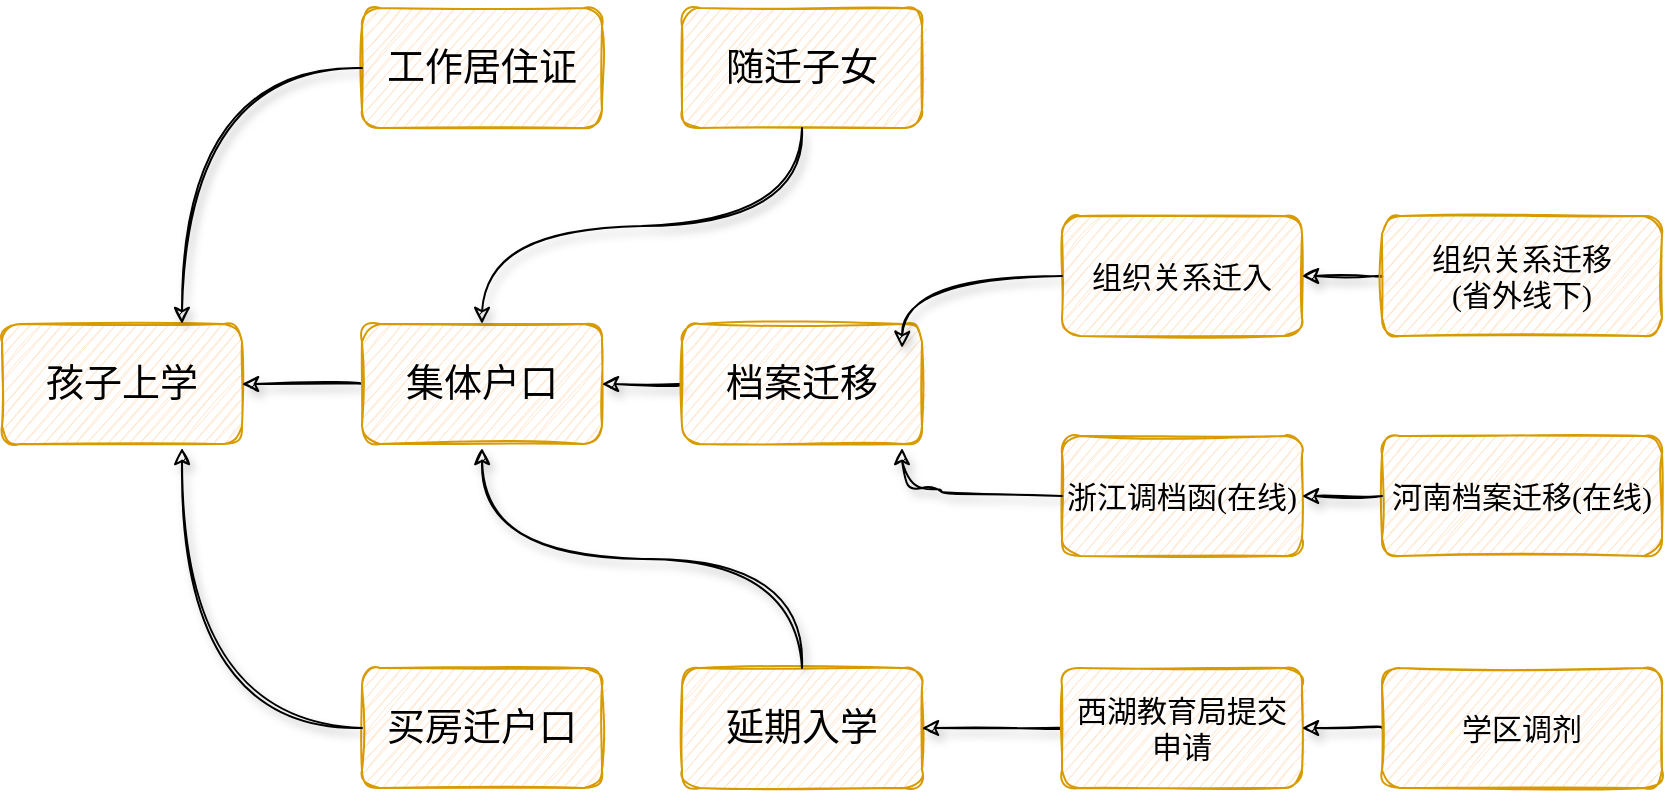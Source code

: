 <mxfile version="14.6.13" type="github">
  <diagram id="_ODWB8BumkOZca47GPxX" name="Page-1">
    <mxGraphModel dx="1554" dy="894" grid="1" gridSize="10" guides="1" tooltips="1" connect="1" arrows="1" fold="1" page="1" pageScale="1" pageWidth="827" pageHeight="1169" math="0" shadow="0">
      <root>
        <mxCell id="0" />
        <mxCell id="1" parent="0" />
        <mxCell id="ugiH6TGGhjAoWa2DUjsl-12" value="" style="group;sketch=1;shadow=1;fontFamily=Long Cang;fontSource=https%3A%2F%2Ffonts.googleapis.com%2Fcss%3Ffamily%3DLong%2BCang;fontSize=19;" vertex="1" connectable="0" parent="1">
          <mxGeometry x="260" y="50" width="280" height="60" as="geometry" />
        </mxCell>
        <mxCell id="ugiH6TGGhjAoWa2DUjsl-1" value="工作居住证" style="rounded=1;whiteSpace=wrap;html=1;sketch=1;shadow=0;fillColor=#ffe6cc;strokeColor=#d79b00;fontFamily=Long Cang;fontSource=https%3A%2F%2Ffonts.googleapis.com%2Fcss%3Ffamily%3DLong%2BCang;fontSize=19;" vertex="1" parent="ugiH6TGGhjAoWa2DUjsl-12">
          <mxGeometry width="120" height="60" as="geometry" />
        </mxCell>
        <mxCell id="ugiH6TGGhjAoWa2DUjsl-5" value="随迁子女" style="rounded=1;whiteSpace=wrap;html=1;sketch=1;shadow=0;fillColor=#ffe6cc;strokeColor=#d79b00;fontFamily=Long Cang;fontSource=https%3A%2F%2Ffonts.googleapis.com%2Fcss%3Ffamily%3DLong%2BCang;fontSize=19;" vertex="1" parent="ugiH6TGGhjAoWa2DUjsl-12">
          <mxGeometry x="160" width="120" height="60" as="geometry" />
        </mxCell>
        <mxCell id="ugiH6TGGhjAoWa2DUjsl-13" value="" style="group;sketch=1;shadow=1;fontFamily=Long Cang;fontSource=https%3A%2F%2Ffonts.googleapis.com%2Fcss%3Ffamily%3DLong%2BCang;fontSize=15;" vertex="1" connectable="0" parent="1">
          <mxGeometry x="260" y="380" width="470" height="60" as="geometry" />
        </mxCell>
        <mxCell id="ugiH6TGGhjAoWa2DUjsl-3" value="买房迁户口" style="rounded=1;whiteSpace=wrap;html=1;sketch=1;shadow=0;fillColor=#ffe6cc;strokeColor=#d79b00;fontFamily=Long Cang;fontSource=https%3A%2F%2Ffonts.googleapis.com%2Fcss%3Ffamily%3DLong%2BCang;fontSize=19;" vertex="1" parent="ugiH6TGGhjAoWa2DUjsl-13">
          <mxGeometry width="120" height="60" as="geometry" />
        </mxCell>
        <mxCell id="ugiH6TGGhjAoWa2DUjsl-10" value="延期入学" style="rounded=1;whiteSpace=wrap;html=1;sketch=1;shadow=0;fillColor=#ffe6cc;strokeColor=#d79b00;fontFamily=Long Cang;fontSource=https%3A%2F%2Ffonts.googleapis.com%2Fcss%3Ffamily%3DLong%2BCang;fontSize=19;" vertex="1" parent="ugiH6TGGhjAoWa2DUjsl-13">
          <mxGeometry x="160" width="120" height="60" as="geometry" />
        </mxCell>
        <mxCell id="ugiH6TGGhjAoWa2DUjsl-30" style="edgeStyle=orthogonalEdgeStyle;curved=1;sketch=1;orthogonalLoop=1;jettySize=auto;html=1;exitX=0;exitY=0.5;exitDx=0;exitDy=0;entryX=1;entryY=0.5;entryDx=0;entryDy=0;shadow=1;fontFamily=Long Cang;fontSource=https%3A%2F%2Ffonts.googleapis.com%2Fcss%3Ffamily%3DLong%2BCang;fontSize=15;" edge="1" parent="ugiH6TGGhjAoWa2DUjsl-13" source="ugiH6TGGhjAoWa2DUjsl-11" target="ugiH6TGGhjAoWa2DUjsl-10">
          <mxGeometry relative="1" as="geometry" />
        </mxCell>
        <mxCell id="ugiH6TGGhjAoWa2DUjsl-11" value="西湖教育局提交申请" style="rounded=1;whiteSpace=wrap;html=1;sketch=1;shadow=0;fillColor=#ffe6cc;strokeColor=#d79b00;fontFamily=Long Cang;fontSource=https%3A%2F%2Ffonts.googleapis.com%2Fcss%3Ffamily%3DLong%2BCang;fontSize=15;" vertex="1" parent="ugiH6TGGhjAoWa2DUjsl-13">
          <mxGeometry x="350" width="120" height="60" as="geometry" />
        </mxCell>
        <mxCell id="ugiH6TGGhjAoWa2DUjsl-17" value="" style="group;sketch=1;shadow=0;rounded=1;fontFamily=Long Cang;fontSource=https%3A%2F%2Ffonts.googleapis.com%2Fcss%3Ffamily%3DLong%2BCang;fontSize=15;" vertex="1" connectable="0" parent="1">
          <mxGeometry x="80" y="154" width="830" height="170" as="geometry" />
        </mxCell>
        <mxCell id="qahCVuULd8YU8BJdX_iV-1" value="孩子上学" style="rounded=1;whiteSpace=wrap;html=1;sketch=1;shadow=0;fillColor=#ffe6cc;strokeColor=#d79b00;fontFamily=Long Cang;fontSource=https%3A%2F%2Ffonts.googleapis.com%2Fcss%3Ffamily%3DLong%2BCang;fontSize=19;" parent="ugiH6TGGhjAoWa2DUjsl-17" vertex="1">
          <mxGeometry y="54" width="120" height="60" as="geometry" />
        </mxCell>
        <mxCell id="ugiH6TGGhjAoWa2DUjsl-20" style="edgeStyle=orthogonalEdgeStyle;curved=1;sketch=1;orthogonalLoop=1;jettySize=auto;html=1;exitX=0;exitY=0.5;exitDx=0;exitDy=0;shadow=1;fontFamily=Long Cang;fontSource=https%3A%2F%2Ffonts.googleapis.com%2Fcss%3Ffamily%3DLong%2BCang;fontSize=19;" edge="1" parent="ugiH6TGGhjAoWa2DUjsl-17" source="ugiH6TGGhjAoWa2DUjsl-2" target="qahCVuULd8YU8BJdX_iV-1">
          <mxGeometry relative="1" as="geometry" />
        </mxCell>
        <mxCell id="ugiH6TGGhjAoWa2DUjsl-2" value="集体户口" style="rounded=1;whiteSpace=wrap;html=1;sketch=1;shadow=0;fillColor=#ffe6cc;strokeColor=#d79b00;fontFamily=Long Cang;fontSource=https%3A%2F%2Ffonts.googleapis.com%2Fcss%3Ffamily%3DLong%2BCang;fontSize=19;" vertex="1" parent="ugiH6TGGhjAoWa2DUjsl-17">
          <mxGeometry x="180" y="54" width="120" height="60" as="geometry" />
        </mxCell>
        <mxCell id="ugiH6TGGhjAoWa2DUjsl-21" style="edgeStyle=orthogonalEdgeStyle;curved=1;sketch=1;orthogonalLoop=1;jettySize=auto;html=1;exitX=0;exitY=0.5;exitDx=0;exitDy=0;shadow=1;fontFamily=Long Cang;fontSource=https%3A%2F%2Ffonts.googleapis.com%2Fcss%3Ffamily%3DLong%2BCang;fontSize=19;" edge="1" parent="ugiH6TGGhjAoWa2DUjsl-17" source="ugiH6TGGhjAoWa2DUjsl-4" target="ugiH6TGGhjAoWa2DUjsl-2">
          <mxGeometry relative="1" as="geometry" />
        </mxCell>
        <mxCell id="ugiH6TGGhjAoWa2DUjsl-4" value="档案迁移" style="rounded=1;whiteSpace=wrap;html=1;sketch=1;shadow=0;fillColor=#ffe6cc;strokeColor=#d79b00;fontFamily=Long Cang;fontSource=https%3A%2F%2Ffonts.googleapis.com%2Fcss%3Ffamily%3DLong%2BCang;fontSize=19;" vertex="1" parent="ugiH6TGGhjAoWa2DUjsl-17">
          <mxGeometry x="340" y="54" width="120" height="60" as="geometry" />
        </mxCell>
        <mxCell id="ugiH6TGGhjAoWa2DUjsl-16" value="" style="group;sketch=1;shadow=1;fontFamily=Long Cang;fontSource=https%3A%2F%2Ffonts.googleapis.com%2Fcss%3Ffamily%3DLong%2BCang;fontSize=15;" vertex="1" connectable="0" parent="ugiH6TGGhjAoWa2DUjsl-17">
          <mxGeometry x="530" width="300" height="170" as="geometry" />
        </mxCell>
        <mxCell id="ugiH6TGGhjAoWa2DUjsl-14" value="" style="group;sketch=1;shadow=1;fontFamily=Long Cang;fontSource=https%3A%2F%2Ffonts.googleapis.com%2Fcss%3Ffamily%3DLong%2BCang;fontSize=15;" vertex="1" connectable="0" parent="ugiH6TGGhjAoWa2DUjsl-16">
          <mxGeometry width="300" height="60" as="geometry" />
        </mxCell>
        <mxCell id="ugiH6TGGhjAoWa2DUjsl-6" value="组织关系迁入" style="rounded=1;whiteSpace=wrap;html=1;sketch=1;shadow=0;fillColor=#ffe6cc;strokeColor=#d79b00;fontFamily=Long Cang;fontSource=https%3A%2F%2Ffonts.googleapis.com%2Fcss%3Ffamily%3DLong%2BCang;fontSize=15;" vertex="1" parent="ugiH6TGGhjAoWa2DUjsl-14">
          <mxGeometry width="120" height="60" as="geometry" />
        </mxCell>
        <mxCell id="ugiH6TGGhjAoWa2DUjsl-27" style="edgeStyle=orthogonalEdgeStyle;curved=1;sketch=1;orthogonalLoop=1;jettySize=auto;html=1;exitX=0;exitY=0.5;exitDx=0;exitDy=0;entryX=1;entryY=0.5;entryDx=0;entryDy=0;shadow=1;fontFamily=Long Cang;fontSource=https%3A%2F%2Ffonts.googleapis.com%2Fcss%3Ffamily%3DLong%2BCang;fontSize=15;" edge="1" parent="ugiH6TGGhjAoWa2DUjsl-14" source="ugiH6TGGhjAoWa2DUjsl-7" target="ugiH6TGGhjAoWa2DUjsl-6">
          <mxGeometry relative="1" as="geometry" />
        </mxCell>
        <mxCell id="ugiH6TGGhjAoWa2DUjsl-7" value="组织关系迁移&lt;br style=&quot;font-size: 15px;&quot;&gt;(省外线下)" style="rounded=1;whiteSpace=wrap;html=1;sketch=1;shadow=0;fillColor=#ffe6cc;strokeColor=#d79b00;fontFamily=Long Cang;fontSource=https%3A%2F%2Ffonts.googleapis.com%2Fcss%3Ffamily%3DLong%2BCang;fontSize=15;" vertex="1" parent="ugiH6TGGhjAoWa2DUjsl-14">
          <mxGeometry x="160" width="140" height="60" as="geometry" />
        </mxCell>
        <mxCell id="ugiH6TGGhjAoWa2DUjsl-15" value="" style="group;sketch=1;shadow=1;fontFamily=Long Cang;fontSource=https%3A%2F%2Ffonts.googleapis.com%2Fcss%3Ffamily%3DLong%2BCang;fontSize=15;" vertex="1" connectable="0" parent="ugiH6TGGhjAoWa2DUjsl-16">
          <mxGeometry y="110" width="300" height="60" as="geometry" />
        </mxCell>
        <mxCell id="ugiH6TGGhjAoWa2DUjsl-8" value="浙江调档函(在线)" style="rounded=1;whiteSpace=wrap;html=1;sketch=1;shadow=0;fillColor=#ffe6cc;strokeColor=#d79b00;fontFamily=Long Cang;fontSource=https%3A%2F%2Ffonts.googleapis.com%2Fcss%3Ffamily%3DLong%2BCang;fontSize=15;" vertex="1" parent="ugiH6TGGhjAoWa2DUjsl-15">
          <mxGeometry width="120" height="60" as="geometry" />
        </mxCell>
        <mxCell id="ugiH6TGGhjAoWa2DUjsl-9" value="河南档案迁移(在线)" style="rounded=1;whiteSpace=wrap;html=1;sketch=1;shadow=0;fillColor=#ffe6cc;strokeColor=#d79b00;fontFamily=Long Cang;fontSource=https%3A%2F%2Ffonts.googleapis.com%2Fcss%3Ffamily%3DLong%2BCang;fontSize=15;" vertex="1" parent="ugiH6TGGhjAoWa2DUjsl-15">
          <mxGeometry x="160" width="140" height="60" as="geometry" />
        </mxCell>
        <mxCell id="ugiH6TGGhjAoWa2DUjsl-29" style="edgeStyle=orthogonalEdgeStyle;curved=1;sketch=1;orthogonalLoop=1;jettySize=auto;html=1;exitX=0;exitY=0.5;exitDx=0;exitDy=0;entryX=1;entryY=0.5;entryDx=0;entryDy=0;shadow=1;fontFamily=Long Cang;fontSource=https%3A%2F%2Ffonts.googleapis.com%2Fcss%3Ffamily%3DLong%2BCang;fontSize=15;" edge="1" parent="1" source="ugiH6TGGhjAoWa2DUjsl-18" target="ugiH6TGGhjAoWa2DUjsl-11">
          <mxGeometry relative="1" as="geometry" />
        </mxCell>
        <mxCell id="ugiH6TGGhjAoWa2DUjsl-18" value="学区调剂" style="rounded=1;whiteSpace=wrap;html=1;sketch=1;shadow=0;fillColor=#ffe6cc;strokeColor=#d79b00;fontFamily=Long Cang;fontSource=https%3A%2F%2Ffonts.googleapis.com%2Fcss%3Ffamily%3DLong%2BCang;fontSize=15;" vertex="1" parent="1">
          <mxGeometry x="770" y="380" width="140" height="60" as="geometry" />
        </mxCell>
        <mxCell id="ugiH6TGGhjAoWa2DUjsl-19" style="orthogonalLoop=1;jettySize=auto;html=1;exitX=0;exitY=0.5;exitDx=0;exitDy=0;entryX=0.75;entryY=0;entryDx=0;entryDy=0;edgeStyle=orthogonalEdgeStyle;curved=1;sketch=1;shadow=1;fontFamily=Long Cang;fontSource=https%3A%2F%2Ffonts.googleapis.com%2Fcss%3Ffamily%3DLong%2BCang;fontSize=19;" edge="1" parent="1" source="ugiH6TGGhjAoWa2DUjsl-1" target="qahCVuULd8YU8BJdX_iV-1">
          <mxGeometry relative="1" as="geometry" />
        </mxCell>
        <mxCell id="ugiH6TGGhjAoWa2DUjsl-22" style="edgeStyle=orthogonalEdgeStyle;curved=1;sketch=1;orthogonalLoop=1;jettySize=auto;html=1;exitX=0.5;exitY=1;exitDx=0;exitDy=0;entryX=0.5;entryY=0;entryDx=0;entryDy=0;shadow=1;fontFamily=Long Cang;fontSource=https%3A%2F%2Ffonts.googleapis.com%2Fcss%3Ffamily%3DLong%2BCang;fontSize=19;" edge="1" parent="1" source="ugiH6TGGhjAoWa2DUjsl-5" target="ugiH6TGGhjAoWa2DUjsl-2">
          <mxGeometry relative="1" as="geometry" />
        </mxCell>
        <mxCell id="ugiH6TGGhjAoWa2DUjsl-23" style="edgeStyle=orthogonalEdgeStyle;curved=1;sketch=1;orthogonalLoop=1;jettySize=auto;html=1;exitX=0.5;exitY=0;exitDx=0;exitDy=0;shadow=1;fontFamily=Long Cang;fontSource=https%3A%2F%2Ffonts.googleapis.com%2Fcss%3Ffamily%3DLong%2BCang;fontSize=19;" edge="1" parent="1" source="ugiH6TGGhjAoWa2DUjsl-10">
          <mxGeometry relative="1" as="geometry">
            <mxPoint x="320" y="270" as="targetPoint" />
          </mxGeometry>
        </mxCell>
        <mxCell id="ugiH6TGGhjAoWa2DUjsl-25" style="edgeStyle=orthogonalEdgeStyle;curved=1;sketch=1;orthogonalLoop=1;jettySize=auto;html=1;exitX=0;exitY=0.5;exitDx=0;exitDy=0;shadow=1;fontFamily=Long Cang;fontSource=https%3A%2F%2Ffonts.googleapis.com%2Fcss%3Ffamily%3DLong%2BCang;fontSize=15;" edge="1" parent="1" source="ugiH6TGGhjAoWa2DUjsl-6">
          <mxGeometry relative="1" as="geometry">
            <mxPoint x="530" y="220" as="targetPoint" />
          </mxGeometry>
        </mxCell>
        <mxCell id="ugiH6TGGhjAoWa2DUjsl-28" style="edgeStyle=orthogonalEdgeStyle;curved=1;sketch=1;orthogonalLoop=1;jettySize=auto;html=1;exitX=0;exitY=0.5;exitDx=0;exitDy=0;shadow=1;fontFamily=Long Cang;fontSource=https%3A%2F%2Ffonts.googleapis.com%2Fcss%3Ffamily%3DLong%2BCang;fontSize=15;" edge="1" parent="1" source="ugiH6TGGhjAoWa2DUjsl-9">
          <mxGeometry relative="1" as="geometry">
            <mxPoint x="730" y="294" as="targetPoint" />
          </mxGeometry>
        </mxCell>
        <mxCell id="ugiH6TGGhjAoWa2DUjsl-31" style="edgeStyle=orthogonalEdgeStyle;curved=1;sketch=1;orthogonalLoop=1;jettySize=auto;html=1;exitX=0;exitY=0.5;exitDx=0;exitDy=0;shadow=1;fontFamily=Long Cang;fontSource=https%3A%2F%2Ffonts.googleapis.com%2Fcss%3Ffamily%3DLong%2BCang;fontSize=19;" edge="1" parent="1" source="ugiH6TGGhjAoWa2DUjsl-3">
          <mxGeometry relative="1" as="geometry">
            <mxPoint x="170" y="270" as="targetPoint" />
          </mxGeometry>
        </mxCell>
        <mxCell id="ugiH6TGGhjAoWa2DUjsl-32" style="edgeStyle=orthogonalEdgeStyle;curved=1;sketch=1;orthogonalLoop=1;jettySize=auto;html=1;exitX=0;exitY=0.5;exitDx=0;exitDy=0;shadow=1;fontFamily=Long Cang;fontSource=https%3A%2F%2Ffonts.googleapis.com%2Fcss%3Ffamily%3DLong%2BCang;fontSize=15;" edge="1" parent="1" source="ugiH6TGGhjAoWa2DUjsl-8">
          <mxGeometry relative="1" as="geometry">
            <mxPoint x="530" y="270" as="targetPoint" />
            <Array as="points">
              <mxPoint x="550" y="294" />
              <mxPoint x="550" y="290" />
              <mxPoint x="530" y="290" />
            </Array>
          </mxGeometry>
        </mxCell>
      </root>
    </mxGraphModel>
  </diagram>
</mxfile>
